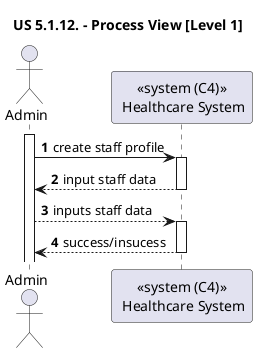 @startuml

title "US 5.1.12. - Process View [Level 1]"

autonumber

actor Admin as ADM
participant "<<system (C4)>>\n Healthcare System" as SYS

activate ADM
ADM -> SYS : create staff profile
activate SYS

SYS --> ADM :  input staff data
deactivate SYS

ADM --> SYS : inputs staff data
activate SYS

SYS --> ADM : success/insucess
deactivate SYS

@enduml